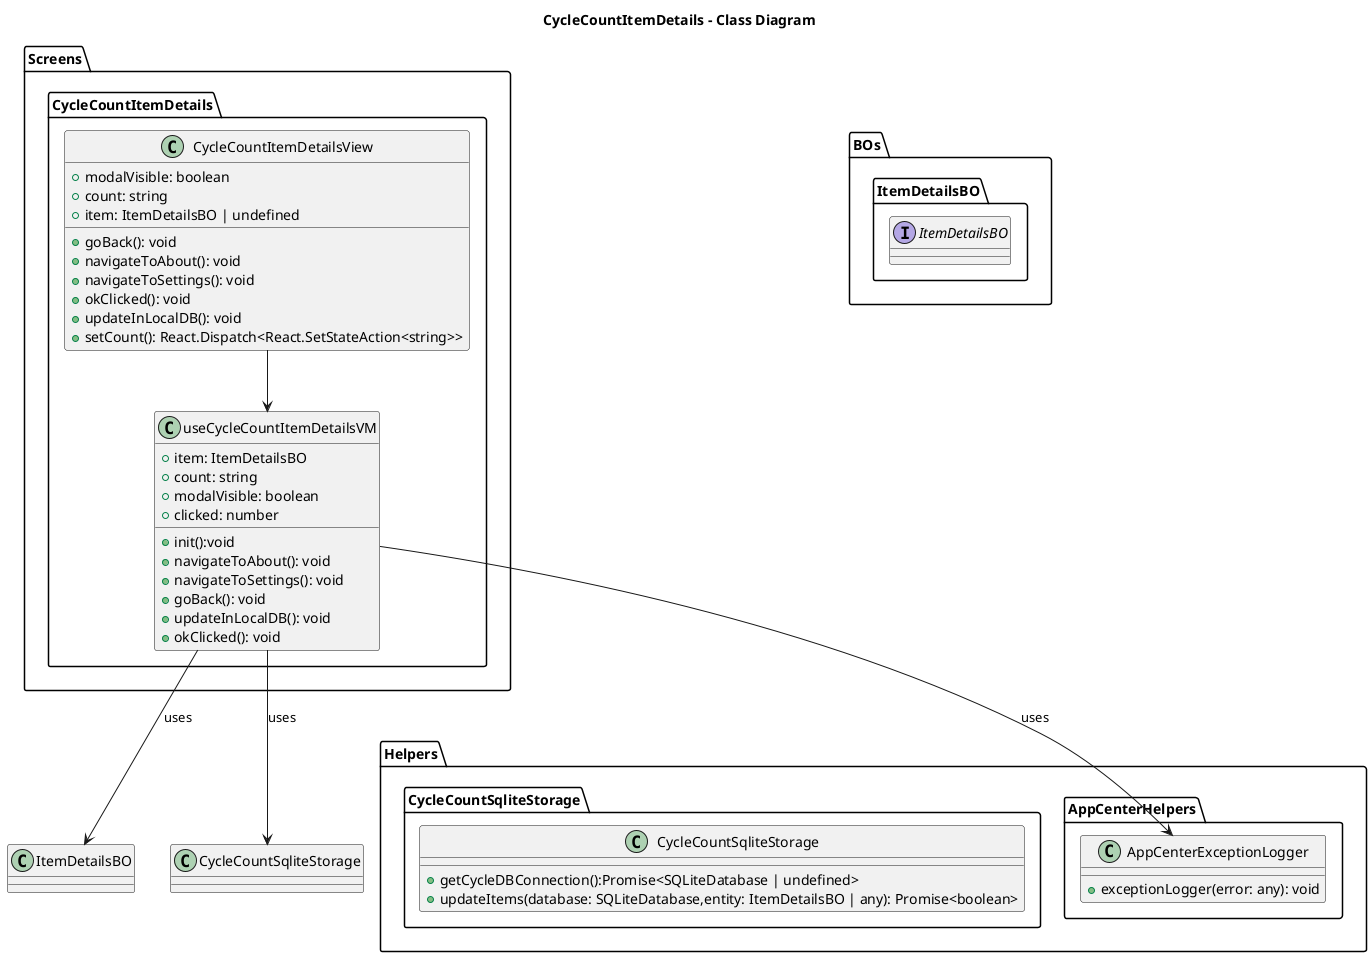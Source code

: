 @startuml CycleCountItemDetails - Class Diagram

title CycleCountItemDetails - Class Diagram

package Screens {

    package CycleCountItemDetails{

        class CycleCountItemDetailsView{
            + goBack(): void
            + modalVisible: boolean
            + navigateToAbout(): void
            + navigateToSettings(): void
            + okClicked(): void
            + updateInLocalDB(): void
            + count: string
            + item: ItemDetailsBO | undefined
            + setCount(): React.Dispatch<React.SetStateAction<string>>
        }

        class useCycleCountItemDetailsVM {
            + item: ItemDetailsBO
            + count: string
            + modalVisible: boolean
            + clicked: number
            + init():void
            + navigateToAbout(): void
            + navigateToSettings(): void
            + goBack(): void
            + updateInLocalDB(): void
            + okClicked(): void
        }
    }
}

package Helpers{
    package AppCenterHelpers{
        class AppCenterExceptionLogger{
            + exceptionLogger(error: any): void
        }
    }

    package CycleCountSqliteStorage{

        class CycleCountSqliteStorage{
                    
                + getCycleDBConnection():Promise<SQLiteDatabase | undefined>
                + updateItems(database: SQLiteDatabase,entity: ItemDetailsBO | any): Promise<boolean>
        }
         
         
    }
}

package BOs{
    package ItemDetailsBO{
        interface ItemDetailsBO
        
    }
}
CycleCountItemDetailsView --> useCycleCountItemDetailsVM 
useCycleCountItemDetailsVM --> ItemDetailsBO:uses
useCycleCountItemDetailsVM --> CycleCountSqliteStorage:uses
useCycleCountItemDetailsVM --> AppCenterExceptionLogger:uses

@enduml
